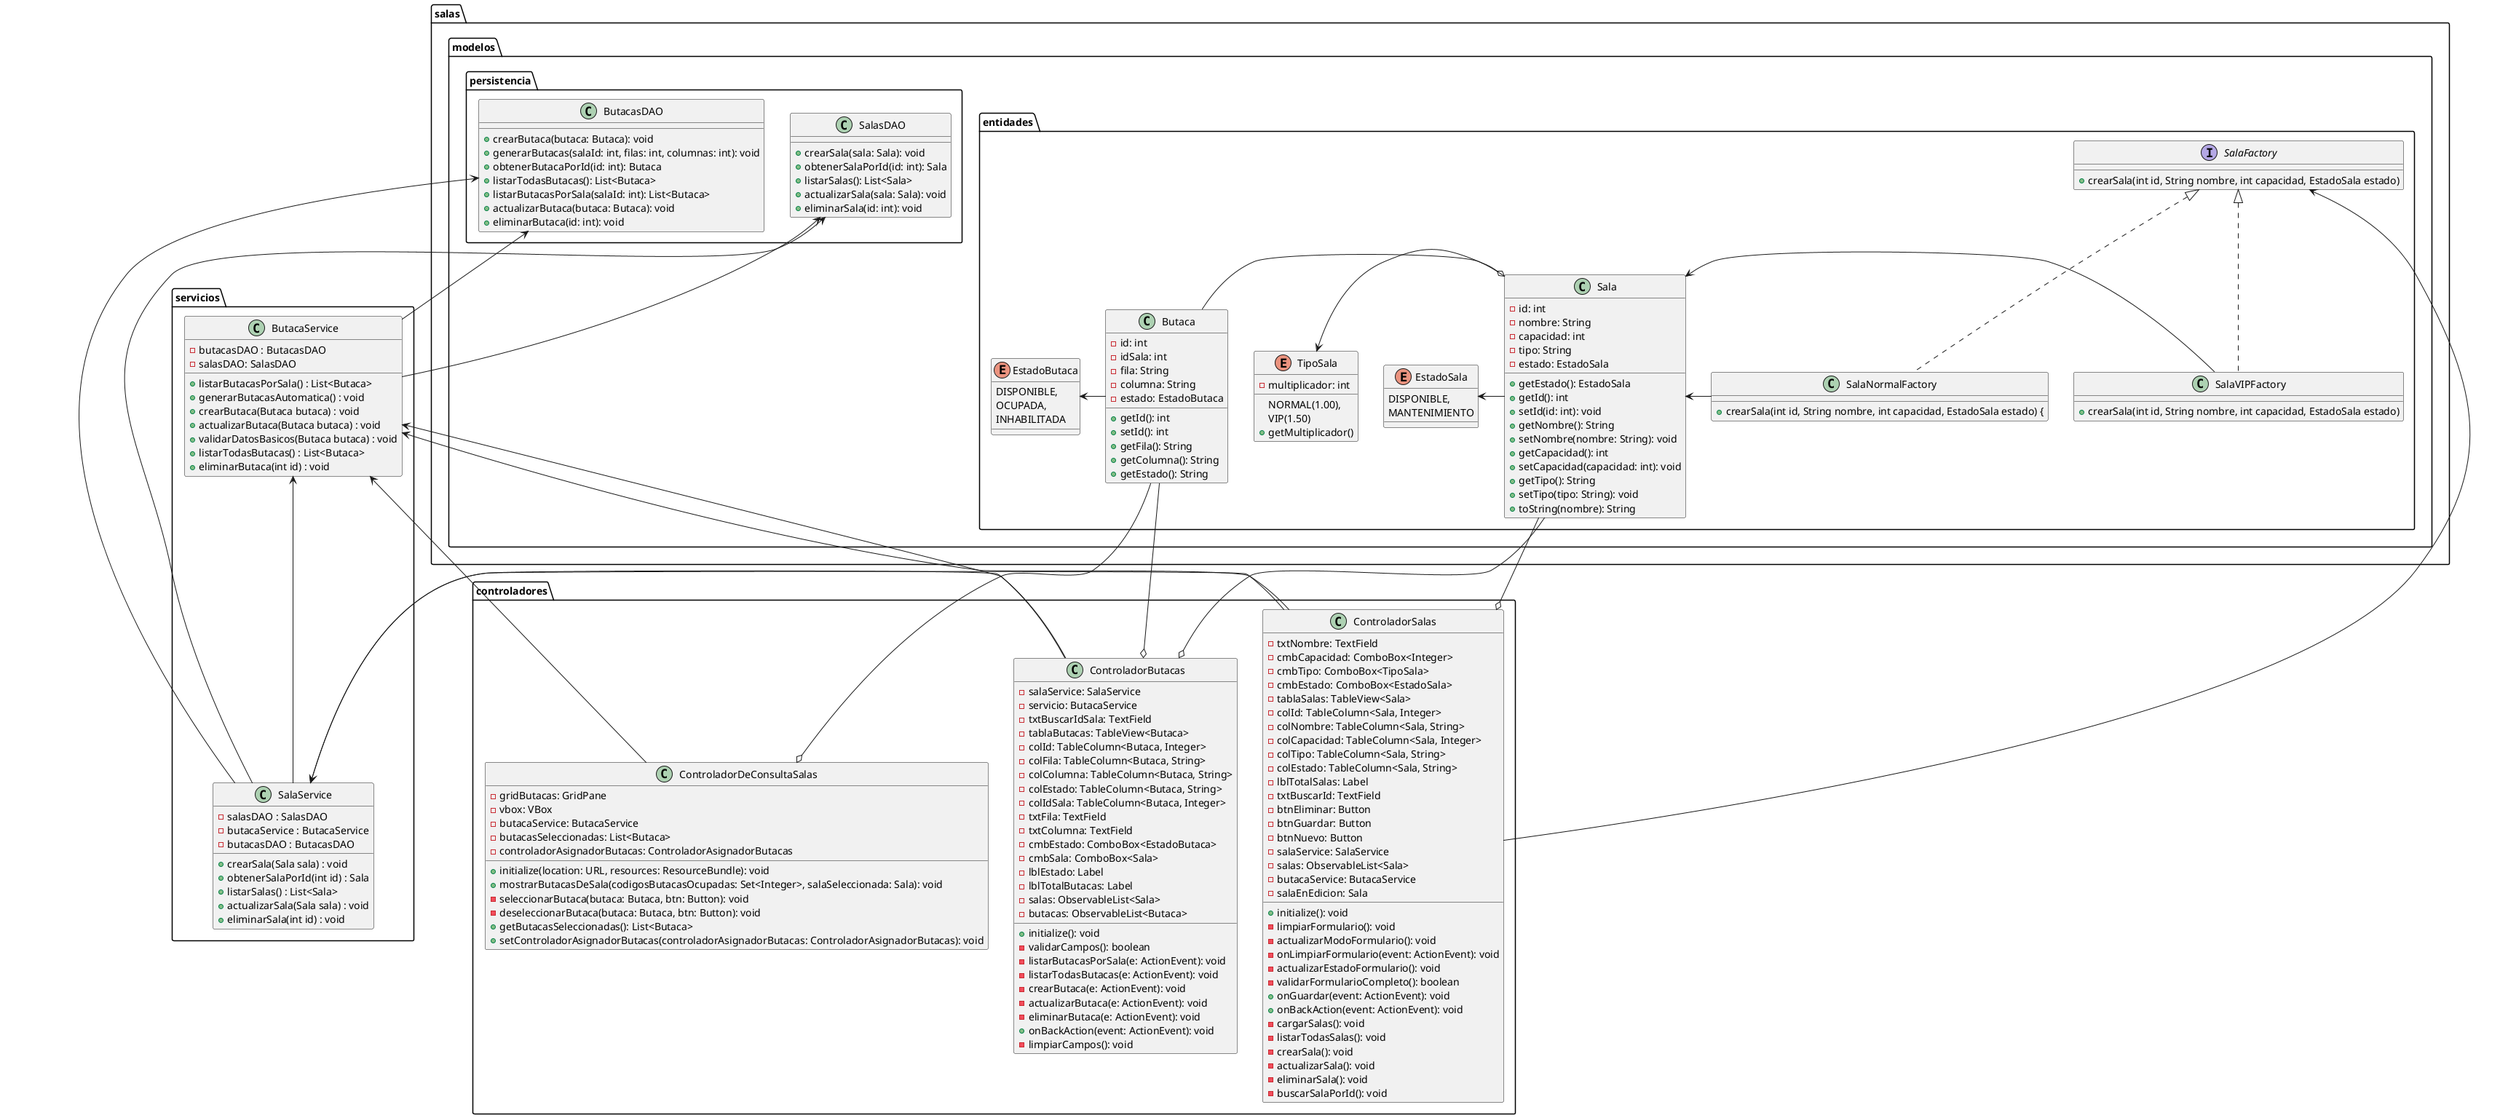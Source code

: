 @startuml
'https://plantuml.com/class-diagram
package salas {
package modelos {
package persistencia {
    class SalasDAO {
        +crearSala(sala: Sala): void
        +obtenerSalaPorId(id: int): Sala
        +listarSalas(): List<Sala>
        +actualizarSala(sala: Sala): void
        +eliminarSala(id: int): void
    }
    class ButacasDAO {
        +crearButaca(butaca: Butaca): void
        +generarButacas(salaId: int, filas: int, columnas: int): void
        +obtenerButacaPorId(id: int): Butaca
        +listarTodasButacas(): List<Butaca>
        +listarButacasPorSala(salaId: int): List<Butaca>
        +actualizarButaca(butaca: Butaca): void
        +eliminarButaca(id: int): void
    }
}
package entidades{
    class Sala {
        -id: int
        -nombre: String
        -capacidad: int
        -tipo: String
        -estado: EstadoSala
        +getEstado(): EstadoSala
        +getId(): int
        +setId(id: int): void
        +getNombre(): String
        +setNombre(nombre: String): void
        +getCapacidad(): int
        +setCapacidad(capacidad: int): void
        +getTipo(): String
        +setTipo(tipo: String): void
        +toString(nombre): String

    }
   class Butaca {
   -id: int
   -idSala: int
   -fila: String
   -columna: String
   -estado: EstadoButaca
   +getId(): int
   +setId(): int
   +getFila(): String
   +getColumna(): String
   +getEstado(): String
   }
   enum EstadoSala{
   DISPONIBLE,
   MANTENIMIENTO
   }
   enum EstadoButaca{
   DISPONIBLE,
   OCUPADA,
   INHABILITADA
   }
   interface SalaFactory{
   +crearSala(int id, String nombre, int capacidad, EstadoSala estado)
   }
   class SalaNormalFactory implements SalaFactory{
   +crearSala(int id, String nombre, int capacidad, EstadoSala estado) {
   }
   class SalaVIPFactory implements SalaFactory{
   +crearSala(int id, String nombre, int capacidad, EstadoSala estado)
   }
   enum TipoSala{
   -multiplicador: int
   NORMAL(1.00),
   VIP(1.50)
   +getMultiplicador()

   }

   }
}


    }

    Sala -u> TipoSala
    SalaNormalFactory -u> Sala
    SalaVIPFactory -u> Sala
    Sala -u> EstadoSala
    Sala o- Butaca
    Butaca -u> EstadoButaca
    package servicios{
    class ButacaService{
    -butacasDAO : ButacasDAO
    -salasDAO: SalasDAO
    +listarButacasPorSala() : List<Butaca>
    +generarButacasAutomatica() : void
    +crearButaca(Butaca butaca) : void
    +actualizarButaca(Butaca butaca) : void
    +validarDatosBasicos(Butaca butaca) : void
    +listarTodasButacas() : List<Butaca>
    +eliminarButaca(int id) : void
    }
    class SalaService{
    -salasDAO : SalasDAO
    -butacaService : ButacaService
    -butacasDAO : ButacasDAO
    +crearSala(Sala sala) : void
    +obtenerSalaPorId(int id) : Sala
    +listarSalas() : List<Sala>
    +actualizarSala(Sala sala) : void
    +eliminarSala(int id) : void
    }
    }
    package controladores{
    class ControladorSalas {
        -txtNombre: TextField
        -cmbCapacidad: ComboBox<Integer>
        -cmbTipo: ComboBox<TipoSala>
        -cmbEstado: ComboBox<EstadoSala>
        -tablaSalas: TableView<Sala>
        -colId: TableColumn<Sala, Integer>
        -colNombre: TableColumn<Sala, String>
        -colCapacidad: TableColumn<Sala, Integer>
        -colTipo: TableColumn<Sala, String>
        -colEstado: TableColumn<Sala, String>
        -lblTotalSalas: Label
        -txtBuscarId: TextField
        -btnEliminar: Button
        -btnGuardar: Button
        -btnNuevo: Button
        -salaService: SalaService
        -salas: ObservableList<Sala>
        -butacaService: ButacaService
        -salaEnEdicion: Sala
        +initialize(): void
        -limpiarFormulario(): void
        -actualizarModoFormulario(): void
        -onLimpiarFormulario(event: ActionEvent): void
        -actualizarEstadoFormulario(): void
        -validarFormularioCompleto(): boolean
        +onGuardar(event: ActionEvent): void
        +onBackAction(event: ActionEvent): void
        -cargarSalas(): void
        -listarTodasSalas(): void
        -crearSala(): void
        -actualizarSala(): void
        -eliminarSala(): void
        -buscarSalaPorId(): void
    }
    class ControladorButacas {
        -salaService: SalaService
        -servicio: ButacaService
        -txtBuscarIdSala: TextField
        -tablaButacas: TableView<Butaca>
        -colId: TableColumn<Butaca, Integer>
        -colFila: TableColumn<Butaca, String>
        -colColumna: TableColumn<Butaca, String>
        -colEstado: TableColumn<Butaca, String>
        -colIdSala: TableColumn<Butaca, Integer>
        -txtFila: TextField
        -txtColumna: TextField
        -cmbEstado: ComboBox<EstadoButaca>
        -cmbSala: ComboBox<Sala>
        -lblEstado: Label
        -lblTotalButacas: Label
        -salas: ObservableList<Sala>
        -butacas: ObservableList<Butaca>
        +initialize(): void
        -validarCampos(): boolean
        -listarButacasPorSala(e: ActionEvent): void
        -listarTodasButacas(e: ActionEvent): void
        -crearButaca(e: ActionEvent): void
        -actualizarButaca(e: ActionEvent): void
        -eliminarButaca(e: ActionEvent): void
        +onBackAction(event: ActionEvent): void
        -limpiarCampos(): void
    }
    class ControladorDeConsultaSalas {
        -gridButacas: GridPane
        -vbox: VBox
        -butacaService: ButacaService
        -butacasSeleccionadas: List<Butaca>
        -controladorAsignadorButacas: ControladorAsignadorButacas
        +initialize(location: URL, resources: ResourceBundle): void
        +mostrarButacasDeSala(codigosButacasOcupadas: Set<Integer>, salaSeleccionada: Sala): void
        -seleccionarButaca(butaca: Butaca, btn: Button): void
        -deseleccionarButaca(butaca: Butaca, btn: Button): void
        +getButacasSeleccionadas(): List<Butaca>
        +setControladorAsignadorButacas(controladorAsignadorButacas: ControladorAsignadorButacas): void
    }
    }
ButacaService -u-> ButacasDAO
ButacaService -u-> SalasDAO
SalaService -u-> SalasDAO
SalaService -u-> ButacaService
SalaService -u-> ButacasDAO
ControladorButacas -u-> SalaService
ControladorButacas -u-> ButacaService
Sala -u-o ControladorButacas
Butaca -u-o ControladorButacas
ControladorSalas -u-> SalaService
ControladorSalas o-u- Sala
ControladorSalas -u-> ButacaService
ControladorDeConsultaSalas -u-> ButacaService
ControladorDeConsultaSalas o-u- Butaca
ControladorSalas -u-> SalaFactory
}
@enduml